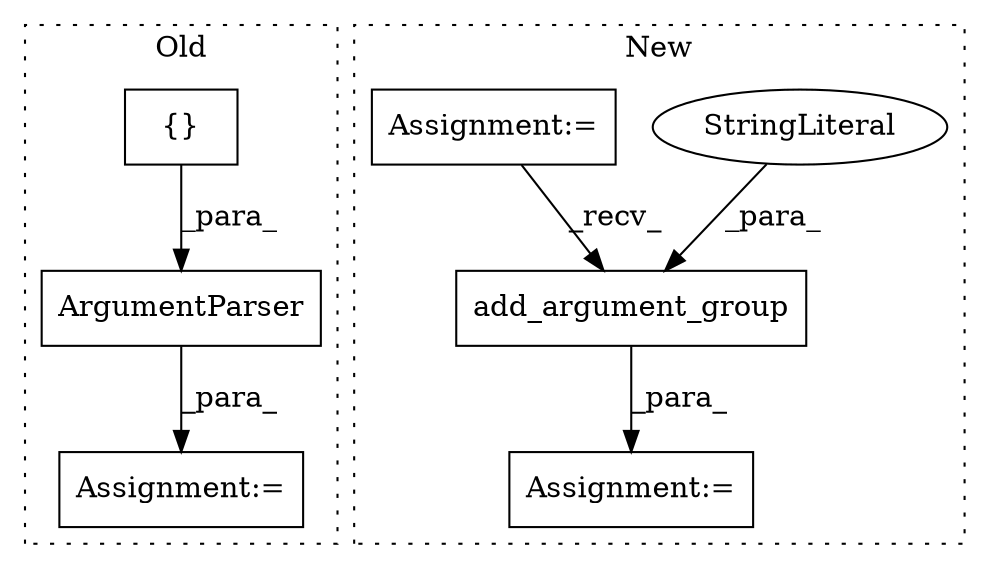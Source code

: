 digraph G {
subgraph cluster0 {
1 [label="ArgumentParser" a="32" s="7800,7839" l="15,1" shape="box"];
5 [label="{}" a="4" s="7824,7838" l="1,1" shape="box"];
6 [label="Assignment:=" a="7" s="7790" l="1" shape="box"];
label = "Old";
style="dotted";
}
subgraph cluster1 {
2 [label="add_argument_group" a="32" s="7827,7860" l="19,1" shape="box"];
3 [label="StringLiteral" a="45" s="7846" l="14" shape="ellipse"];
4 [label="Assignment:=" a="7" s="7812" l="1" shape="box"];
7 [label="Assignment:=" a="7" s="7787" l="13" shape="box"];
label = "New";
style="dotted";
}
1 -> 6 [label="_para_"];
2 -> 4 [label="_para_"];
3 -> 2 [label="_para_"];
5 -> 1 [label="_para_"];
7 -> 2 [label="_recv_"];
}